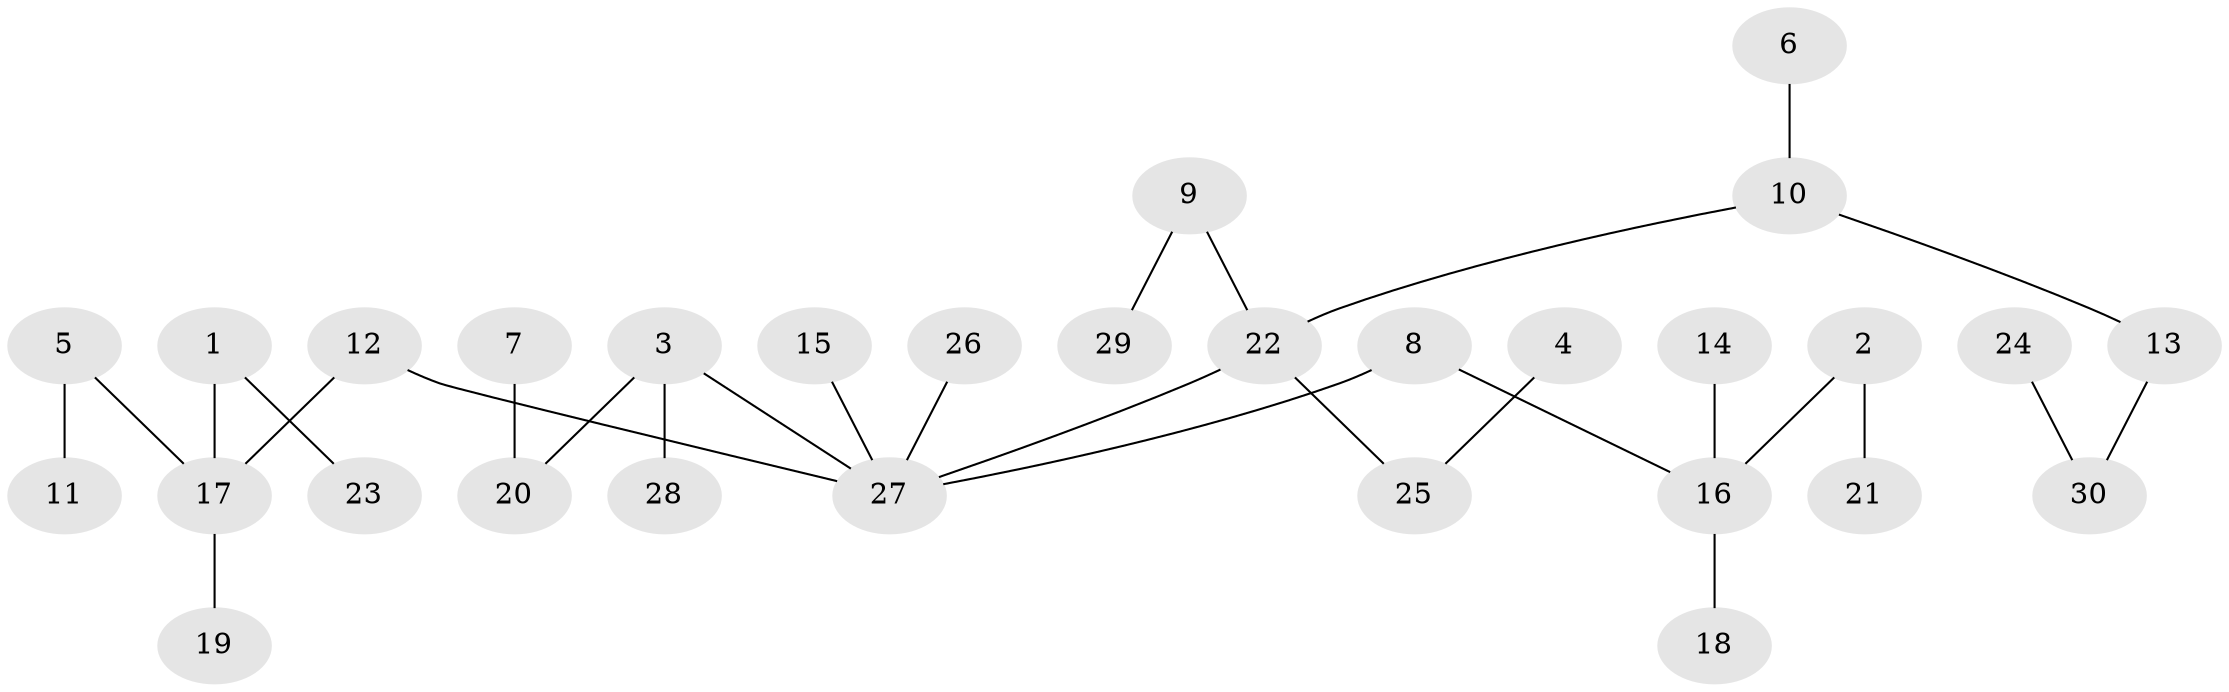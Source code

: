 // original degree distribution, {5: 0.02702702702702703, 4: 0.08108108108108109, 8: 0.013513513513513514, 1: 0.5, 2: 0.2702702702702703, 6: 0.013513513513513514, 3: 0.0945945945945946}
// Generated by graph-tools (version 1.1) at 2025/37/03/04/25 23:37:17]
// undirected, 30 vertices, 29 edges
graph export_dot {
  node [color=gray90,style=filled];
  1;
  2;
  3;
  4;
  5;
  6;
  7;
  8;
  9;
  10;
  11;
  12;
  13;
  14;
  15;
  16;
  17;
  18;
  19;
  20;
  21;
  22;
  23;
  24;
  25;
  26;
  27;
  28;
  29;
  30;
  1 -- 17 [weight=1.0];
  1 -- 23 [weight=1.0];
  2 -- 16 [weight=1.0];
  2 -- 21 [weight=1.0];
  3 -- 20 [weight=1.0];
  3 -- 27 [weight=1.0];
  3 -- 28 [weight=1.0];
  4 -- 25 [weight=1.0];
  5 -- 11 [weight=1.0];
  5 -- 17 [weight=1.0];
  6 -- 10 [weight=1.0];
  7 -- 20 [weight=1.0];
  8 -- 16 [weight=1.0];
  8 -- 27 [weight=1.0];
  9 -- 22 [weight=1.0];
  9 -- 29 [weight=1.0];
  10 -- 13 [weight=1.0];
  10 -- 22 [weight=1.0];
  12 -- 17 [weight=1.0];
  12 -- 27 [weight=1.0];
  13 -- 30 [weight=1.0];
  14 -- 16 [weight=1.0];
  15 -- 27 [weight=1.0];
  16 -- 18 [weight=1.0];
  17 -- 19 [weight=1.0];
  22 -- 25 [weight=1.0];
  22 -- 27 [weight=1.0];
  24 -- 30 [weight=1.0];
  26 -- 27 [weight=1.0];
}
